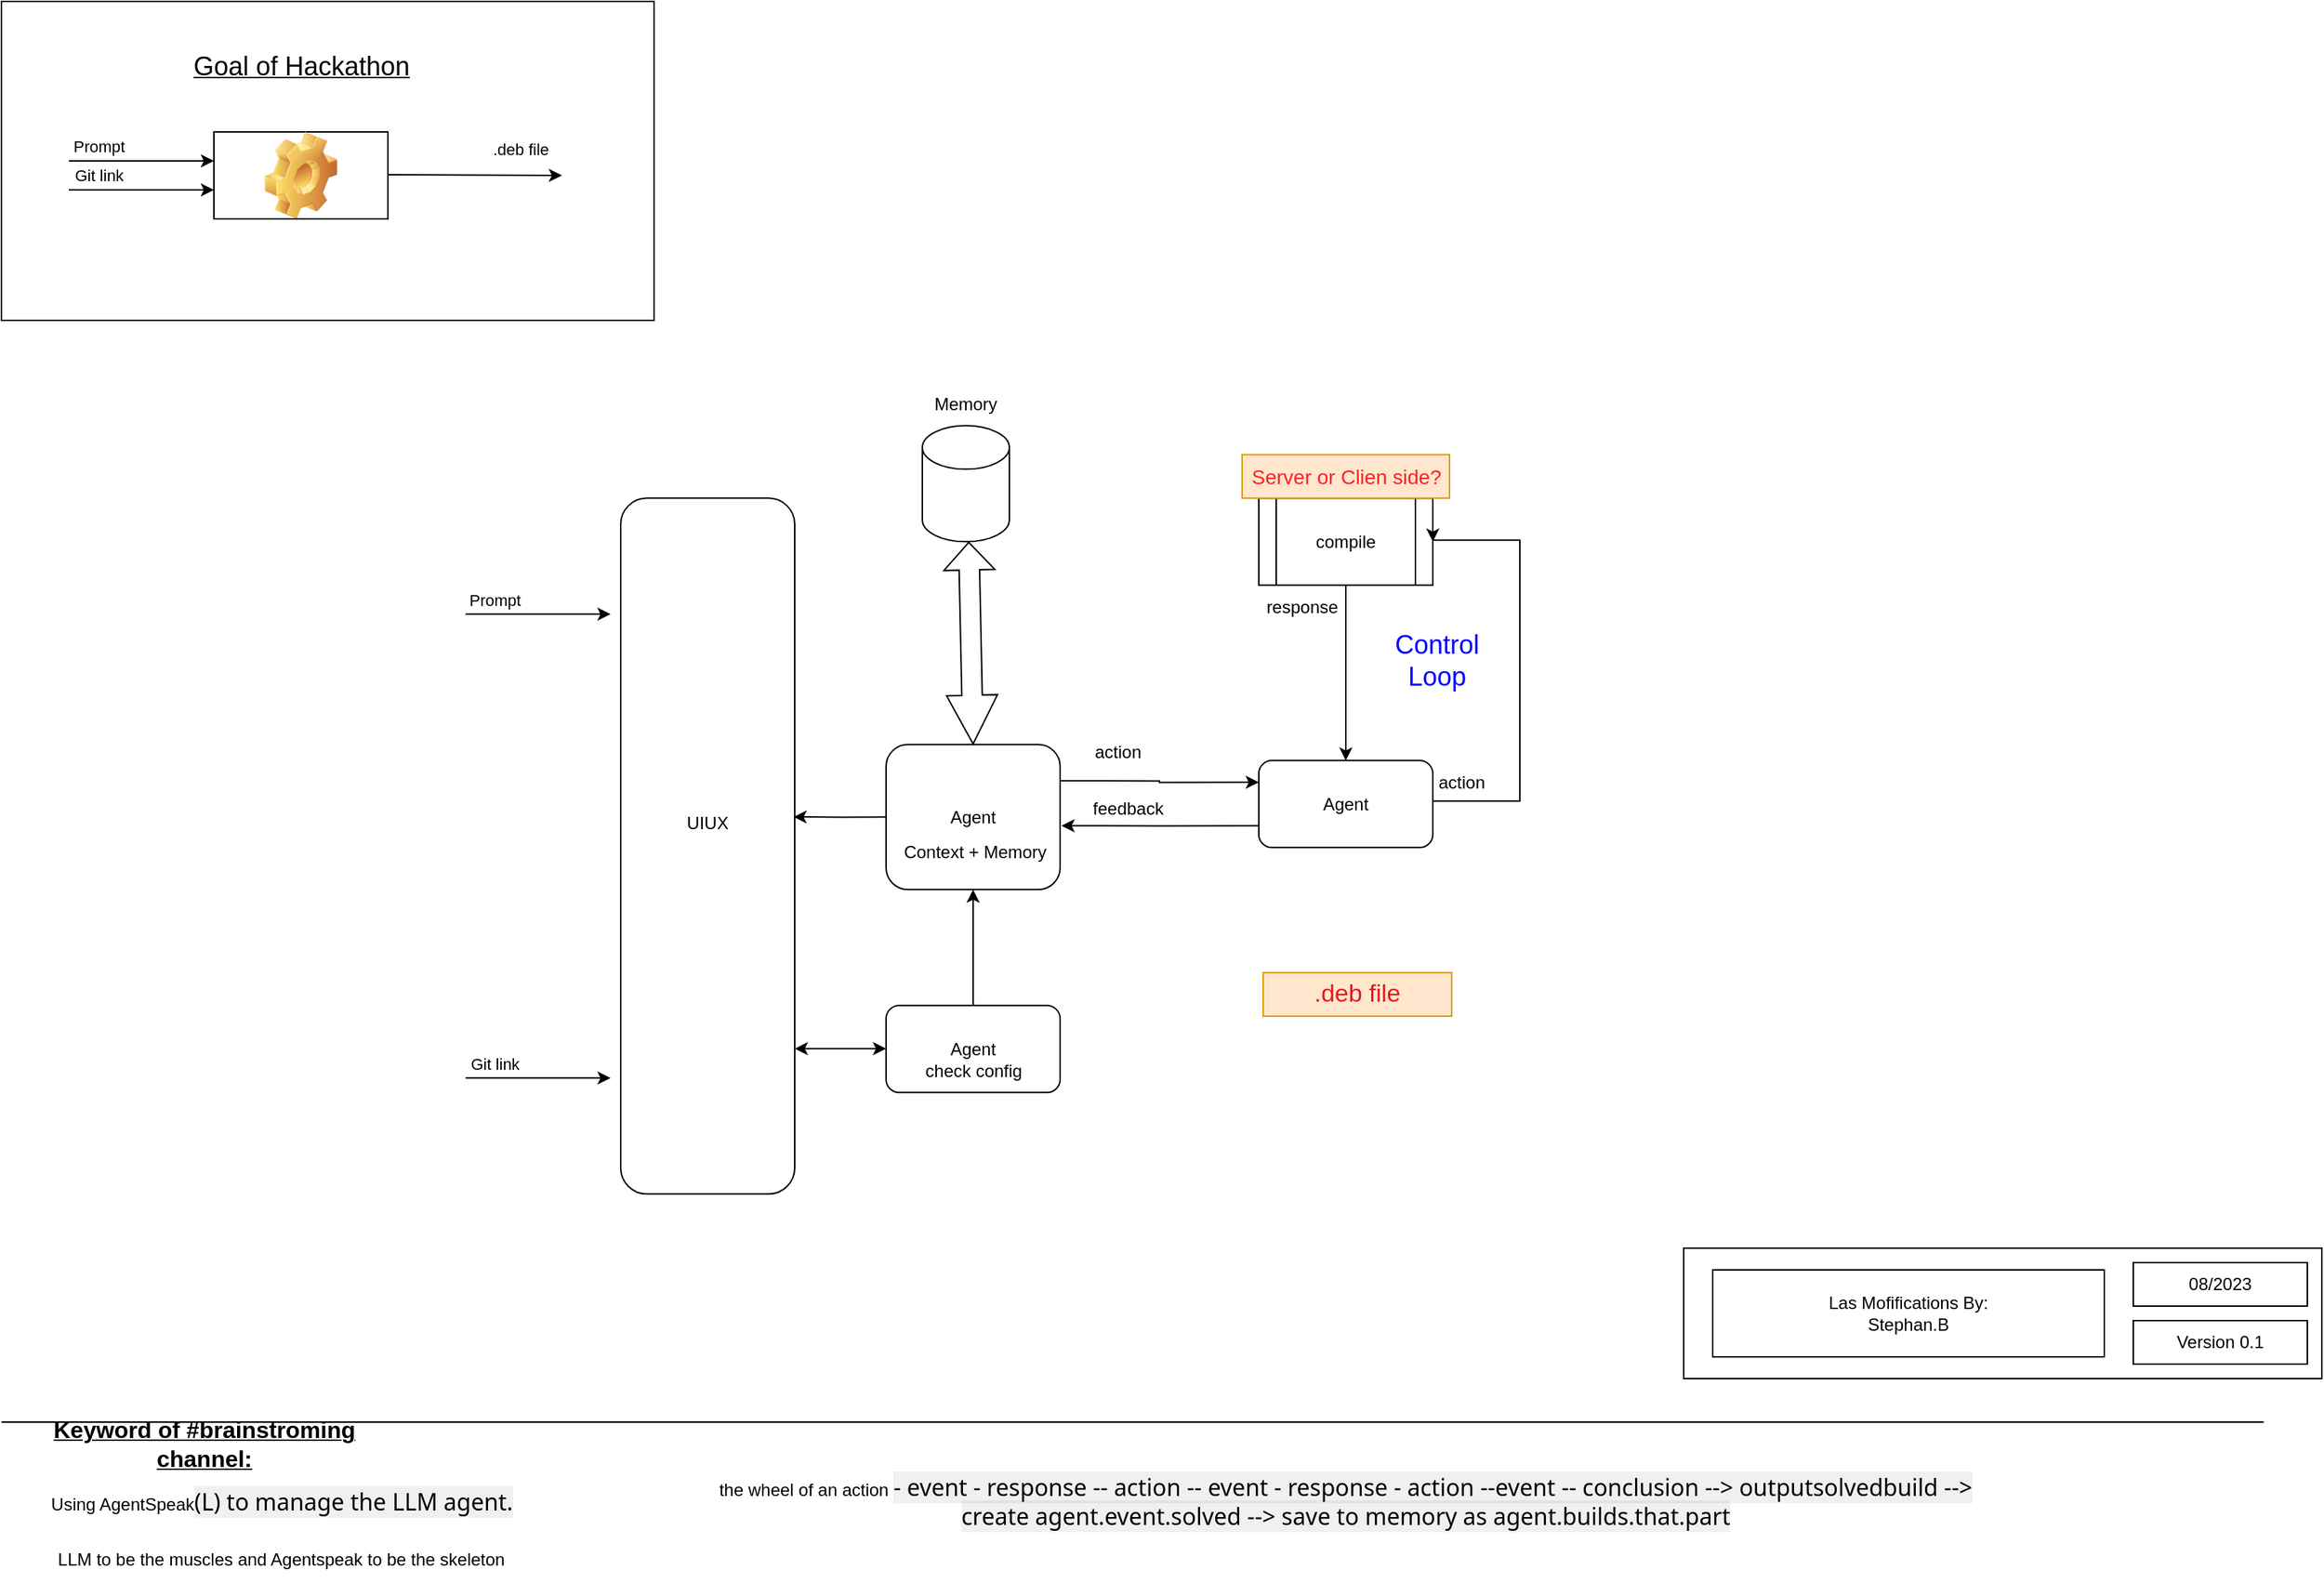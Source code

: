 <mxfile version="21.6.8" type="github">
  <diagram name="Page-1" id="c7558073-3199-34d8-9f00-42111426c3f3">
    <mxGraphModel dx="1562" dy="1538" grid="1" gridSize="10" guides="1" tooltips="1" connect="1" arrows="1" fold="1" page="1" pageScale="1" pageWidth="826" pageHeight="1169" background="none" math="0" shadow="0">
      <root>
        <mxCell id="0" />
        <mxCell id="1" parent="0" />
        <mxCell id="Ijv4X9swHwSDKoMC9AaC-178" value="" style="rounded=0;whiteSpace=wrap;html=1;" vertex="1" parent="1">
          <mxGeometry x="40" y="60" width="450" height="220" as="geometry" />
        </mxCell>
        <mxCell id="Ijv4X9swHwSDKoMC9AaC-96" value="" style="rounded=0;whiteSpace=wrap;html=1;" vertex="1" parent="1">
          <mxGeometry x="186.5" y="150" width="120" height="60" as="geometry" />
        </mxCell>
        <mxCell id="Ijv4X9swHwSDKoMC9AaC-97" value="" style="endArrow=classic;html=1;rounded=0;" edge="1" parent="1">
          <mxGeometry relative="1" as="geometry">
            <mxPoint x="306.5" y="179.5" as="sourcePoint" />
            <mxPoint x="426.5" y="180" as="targetPoint" />
          </mxGeometry>
        </mxCell>
        <mxCell id="Ijv4X9swHwSDKoMC9AaC-99" value=".deb file" style="edgeLabel;resizable=0;html=1;align=left;verticalAlign=bottom;" connectable="0" vertex="1" parent="Ijv4X9swHwSDKoMC9AaC-97">
          <mxGeometry x="-1" relative="1" as="geometry">
            <mxPoint x="70" y="-9" as="offset" />
          </mxGeometry>
        </mxCell>
        <mxCell id="Ijv4X9swHwSDKoMC9AaC-100" value="" style="endArrow=classic;html=1;rounded=0;" edge="1" parent="1">
          <mxGeometry relative="1" as="geometry">
            <mxPoint x="360" y="482.67" as="sourcePoint" />
            <mxPoint x="460" y="482.67" as="targetPoint" />
          </mxGeometry>
        </mxCell>
        <mxCell id="Ijv4X9swHwSDKoMC9AaC-104" value="&lt;div&gt;Prompt&lt;/div&gt;" style="edgeLabel;html=1;align=center;verticalAlign=middle;resizable=0;points=[];" vertex="1" connectable="0" parent="Ijv4X9swHwSDKoMC9AaC-100">
          <mxGeometry x="0.12" y="-3" relative="1" as="geometry">
            <mxPoint x="-36" y="-13" as="offset" />
          </mxGeometry>
        </mxCell>
        <mxCell id="Ijv4X9swHwSDKoMC9AaC-102" value="" style="endArrow=classic;html=1;rounded=0;" edge="1" parent="1">
          <mxGeometry relative="1" as="geometry">
            <mxPoint x="360" y="802.67" as="sourcePoint" />
            <mxPoint x="460" y="802.67" as="targetPoint" />
          </mxGeometry>
        </mxCell>
        <mxCell id="Ijv4X9swHwSDKoMC9AaC-103" value="&lt;div&gt;Git link&lt;/div&gt;" style="edgeLabel;resizable=0;html=1;align=center;verticalAlign=middle;" connectable="0" vertex="1" parent="Ijv4X9swHwSDKoMC9AaC-102">
          <mxGeometry relative="1" as="geometry">
            <mxPoint x="-30" y="-10" as="offset" />
          </mxGeometry>
        </mxCell>
        <mxCell id="Ijv4X9swHwSDKoMC9AaC-105" value="" style="shape=image;html=1;verticalLabelPosition=bottom;verticalAlign=top;imageAspect=0;image=img/clipart/Gear_128x128.png" vertex="1" parent="1">
          <mxGeometry x="221.5" y="150" width="50" height="60" as="geometry" />
        </mxCell>
        <mxCell id="Ijv4X9swHwSDKoMC9AaC-106" value="&lt;div style=&quot;font-size: 14px;&quot;&gt;&lt;font style=&quot;font-size: 18px;&quot;&gt;&lt;u&gt;Goal of Hackathon&lt;/u&gt;&lt;/font&gt;&lt;/div&gt;" style="text;html=1;strokeColor=none;fillColor=none;align=center;verticalAlign=middle;whiteSpace=wrap;rounded=0;fontSize=13;" vertex="1" parent="1">
          <mxGeometry x="161.5" y="90" width="170" height="30" as="geometry" />
        </mxCell>
        <mxCell id="Ijv4X9swHwSDKoMC9AaC-112" value="" style="endArrow=classic;html=1;rounded=0;" edge="1" parent="1">
          <mxGeometry relative="1" as="geometry">
            <mxPoint x="86.5" y="170" as="sourcePoint" />
            <mxPoint x="186.5" y="170" as="targetPoint" />
          </mxGeometry>
        </mxCell>
        <mxCell id="Ijv4X9swHwSDKoMC9AaC-113" value="&lt;div&gt;Prompt&lt;/div&gt;" style="edgeLabel;html=1;align=center;verticalAlign=middle;resizable=0;points=[];" vertex="1" connectable="0" parent="Ijv4X9swHwSDKoMC9AaC-112">
          <mxGeometry x="0.12" y="-3" relative="1" as="geometry">
            <mxPoint x="-36" y="-13" as="offset" />
          </mxGeometry>
        </mxCell>
        <mxCell id="Ijv4X9swHwSDKoMC9AaC-114" value="" style="endArrow=classic;html=1;rounded=0;" edge="1" parent="1">
          <mxGeometry relative="1" as="geometry">
            <mxPoint x="86.5" y="190" as="sourcePoint" />
            <mxPoint x="186.5" y="190" as="targetPoint" />
          </mxGeometry>
        </mxCell>
        <mxCell id="Ijv4X9swHwSDKoMC9AaC-115" value="&lt;div&gt;Git link&lt;/div&gt;" style="edgeLabel;resizable=0;html=1;align=center;verticalAlign=middle;" connectable="0" vertex="1" parent="Ijv4X9swHwSDKoMC9AaC-114">
          <mxGeometry relative="1" as="geometry">
            <mxPoint x="-30" y="-10" as="offset" />
          </mxGeometry>
        </mxCell>
        <mxCell id="Ijv4X9swHwSDKoMC9AaC-173" style="edgeStyle=orthogonalEdgeStyle;rounded=0;orthogonalLoop=1;jettySize=auto;html=1;exitX=0;exitY=0.5;exitDx=0;exitDy=0;entryX=0.993;entryY=0.458;entryDx=0;entryDy=0;entryPerimeter=0;" edge="1" parent="1" source="Ijv4X9swHwSDKoMC9AaC-117" target="Ijv4X9swHwSDKoMC9AaC-132">
          <mxGeometry relative="1" as="geometry" />
        </mxCell>
        <mxCell id="Ijv4X9swHwSDKoMC9AaC-175" style="edgeStyle=orthogonalEdgeStyle;rounded=0;orthogonalLoop=1;jettySize=auto;html=1;exitX=1;exitY=0.25;exitDx=0;exitDy=0;entryX=0;entryY=0.25;entryDx=0;entryDy=0;" edge="1" parent="1" source="Ijv4X9swHwSDKoMC9AaC-117" target="Ijv4X9swHwSDKoMC9AaC-151">
          <mxGeometry relative="1" as="geometry" />
        </mxCell>
        <mxCell id="Ijv4X9swHwSDKoMC9AaC-117" value="&lt;div&gt;Agent&lt;/div&gt;" style="rounded=1;whiteSpace=wrap;html=1;" vertex="1" parent="1">
          <mxGeometry x="650" y="572.67" width="120" height="100" as="geometry" />
        </mxCell>
        <mxCell id="Ijv4X9swHwSDKoMC9AaC-118" value="&lt;b&gt;&lt;u&gt;&lt;font style=&quot;font-size: 16px;&quot;&gt;Keyword of #brainstroming channel:&lt;/font&gt;&lt;/u&gt;&lt;/b&gt;" style="text;html=1;strokeColor=none;fillColor=none;align=center;verticalAlign=middle;whiteSpace=wrap;rounded=0;" vertex="1" parent="1">
          <mxGeometry x="40" y="1040" width="280" height="30" as="geometry" />
        </mxCell>
        <mxCell id="Ijv4X9swHwSDKoMC9AaC-119" value="" style="endArrow=none;html=1;rounded=0;" edge="1" parent="1">
          <mxGeometry width="50" height="50" relative="1" as="geometry">
            <mxPoint x="40" y="1040" as="sourcePoint" />
            <mxPoint x="1600" y="1040" as="targetPoint" />
          </mxGeometry>
        </mxCell>
        <mxCell id="Ijv4X9swHwSDKoMC9AaC-120" value="" style="rounded=0;whiteSpace=wrap;html=1;" vertex="1" parent="1">
          <mxGeometry x="1200" y="920" width="440" height="90" as="geometry" />
        </mxCell>
        <mxCell id="Ijv4X9swHwSDKoMC9AaC-121" value="Version 0.1" style="rounded=0;whiteSpace=wrap;html=1;" vertex="1" parent="1">
          <mxGeometry x="1510" y="970" width="120" height="30" as="geometry" />
        </mxCell>
        <mxCell id="Ijv4X9swHwSDKoMC9AaC-122" value="08/2023" style="rounded=0;whiteSpace=wrap;html=1;" vertex="1" parent="1">
          <mxGeometry x="1510" y="930" width="120" height="30" as="geometry" />
        </mxCell>
        <mxCell id="Ijv4X9swHwSDKoMC9AaC-123" value="&lt;div&gt;Las Mofifications By:&lt;/div&gt;&lt;div&gt;Stephan.B&lt;br&gt;&lt;/div&gt;" style="rounded=0;whiteSpace=wrap;html=1;" vertex="1" parent="1">
          <mxGeometry x="1220" y="935" width="270" height="60" as="geometry" />
        </mxCell>
        <mxCell id="Ijv4X9swHwSDKoMC9AaC-126" value="Using AgentSpeak&lt;span style=&quot;margin: 0px; padding: 0px; border: 0px; font-weight: 400; font-style: normal; font-family: &amp;quot;gg sans&amp;quot;, &amp;quot;Noto Sans&amp;quot;, &amp;quot;Helvetica Neue&amp;quot;, Helvetica, Arial, sans-serif; font-size: 16px; vertical-align: baseline; outline: 0px; font-variant-ligatures: normal; font-variant-caps: normal; letter-spacing: normal; text-align: left; text-indent: 0px; text-transform: none; word-spacing: 0px; -webkit-text-stroke-width: 0px; background-color: rgba(2, 2, 2, 0.06); text-decoration-thickness: initial; text-decoration-style: initial; text-decoration-color: initial;&quot;&gt;(L&lt;/span&gt;&lt;span style=&quot;margin: 0px; padding: 0px; border: 0px; font-weight: 400; font-style: normal; font-family: &amp;quot;gg sans&amp;quot;, &amp;quot;Noto Sans&amp;quot;, &amp;quot;Helvetica Neue&amp;quot;, Helvetica, Arial, sans-serif; font-size: 16px; vertical-align: baseline; outline: 0px; font-variant-ligatures: normal; font-variant-caps: normal; letter-spacing: normal; text-align: left; text-indent: 0px; text-transform: none; word-spacing: 0px; -webkit-text-stroke-width: 0px; background-color: rgba(2, 2, 2, 0.06); text-decoration-thickness: initial; text-decoration-style: initial; text-decoration-color: initial;&quot;&gt;) to manage the LLM agent&lt;/span&gt;&lt;span style=&quot;margin: 0px; padding: 0px; border: 0px; font-weight: 400; font-style: normal; font-family: &amp;quot;gg sans&amp;quot;, &amp;quot;Noto Sans&amp;quot;, &amp;quot;Helvetica Neue&amp;quot;, Helvetica, Arial, sans-serif; font-size: 16px; vertical-align: baseline; outline: 0px; font-variant-ligatures: normal; font-variant-caps: normal; letter-spacing: normal; text-align: left; text-indent: 0px; text-transform: none; word-spacing: 0px; -webkit-text-stroke-width: 0px; background-color: rgba(2, 2, 2, 0.06); text-decoration-thickness: initial; text-decoration-style: initial; text-decoration-color: initial;&quot;&gt;.&lt;/span&gt;" style="text;html=1;strokeColor=none;fillColor=none;align=center;verticalAlign=middle;whiteSpace=wrap;rounded=0;fontColor=default;" vertex="1" parent="1">
          <mxGeometry x="40" y="1080" width="386.5" height="30" as="geometry" />
        </mxCell>
        <mxCell id="Ijv4X9swHwSDKoMC9AaC-127" value="LLM to be the muscles and Agentspeak to be the skeleton" style="text;html=1;strokeColor=none;fillColor=none;align=center;verticalAlign=middle;whiteSpace=wrap;rounded=0;" vertex="1" parent="1">
          <mxGeometry x="53" y="1120" width="360" height="30" as="geometry" />
        </mxCell>
        <mxCell id="Ijv4X9swHwSDKoMC9AaC-128" value="the wheel of an action &lt;span style=&quot;margin: 0px; padding: 0px; border: 0px; font-weight: 400; font-style: normal; font-family: &amp;quot;gg sans&amp;quot;, &amp;quot;Noto Sans&amp;quot;, &amp;quot;Helvetica Neue&amp;quot;, Helvetica, Arial, sans-serif; font-size: 16px; vertical-align: baseline; outline: 0px; font-variant-ligatures: normal; font-variant-caps: normal; letter-spacing: normal; text-align: left; text-indent: 0px; text-transform: none; word-spacing: 0px; -webkit-text-stroke-width: 0px; background-color: rgba(2, 2, 2, 0.06); text-decoration-thickness: initial; text-decoration-style: initial; text-decoration-color: initial;&quot;&gt;- event &lt;/span&gt;&lt;span style=&quot;margin: 0px; padding: 0px; border: 0px; font-weight: 400; font-style: normal; font-family: &amp;quot;gg sans&amp;quot;, &amp;quot;Noto Sans&amp;quot;, &amp;quot;Helvetica Neue&amp;quot;, Helvetica, Arial, sans-serif; font-size: 16px; vertical-align: baseline; outline: 0px; font-variant-ligatures: normal; font-variant-caps: normal; letter-spacing: normal; text-align: left; text-indent: 0px; text-transform: none; word-spacing: 0px; -webkit-text-stroke-width: 0px; background-color: rgba(2, 2, 2, 0.06); text-decoration-thickness: initial; text-decoration-style: initial; text-decoration-color: initial;&quot;&gt;- response &lt;/span&gt;&lt;span style=&quot;margin: 0px; padding: 0px; border: 0px; font-weight: 400; font-style: normal; font-family: &amp;quot;gg sans&amp;quot;, &amp;quot;Noto Sans&amp;quot;, &amp;quot;Helvetica Neue&amp;quot;, Helvetica, Arial, sans-serif; font-size: 16px; vertical-align: baseline; outline: 0px; font-variant-ligatures: normal; font-variant-caps: normal; letter-spacing: normal; text-align: left; text-indent: 0px; text-transform: none; word-spacing: 0px; -webkit-text-stroke-width: 0px; background-color: rgba(2, 2, 2, 0.06); text-decoration-thickness: initial; text-decoration-style: initial; text-decoration-color: initial;&quot;&gt;-&lt;/span&gt;&lt;span style=&quot;margin: 0px; padding: 0px; border: 0px; font-weight: 400; font-style: normal; font-family: &amp;quot;gg sans&amp;quot;, &amp;quot;Noto Sans&amp;quot;, &amp;quot;Helvetica Neue&amp;quot;, Helvetica, Arial, sans-serif; font-size: 16px; vertical-align: baseline; outline: 0px; font-variant-ligatures: normal; font-variant-caps: normal; letter-spacing: normal; text-align: left; text-indent: 0px; text-transform: none; word-spacing: 0px; -webkit-text-stroke-width: 0px; background-color: rgba(2, 2, 2, 0.06); text-decoration-thickness: initial; text-decoration-style: initial; text-decoration-color: initial;&quot;&gt;- action &lt;/span&gt;&lt;span style=&quot;margin: 0px; padding: 0px; border: 0px; font-weight: 400; font-style: normal; font-family: &amp;quot;gg sans&amp;quot;, &amp;quot;Noto Sans&amp;quot;, &amp;quot;Helvetica Neue&amp;quot;, Helvetica, Arial, sans-serif; font-size: 16px; vertical-align: baseline; outline: 0px; font-variant-ligatures: normal; font-variant-caps: normal; letter-spacing: normal; text-align: left; text-indent: 0px; text-transform: none; word-spacing: 0px; -webkit-text-stroke-width: 0px; background-color: rgba(2, 2, 2, 0.06); text-decoration-thickness: initial; text-decoration-style: initial; text-decoration-color: initial;&quot;&gt;-&lt;/span&gt;&lt;span style=&quot;margin: 0px; padding: 0px; border: 0px; font-weight: 400; font-style: normal; font-family: &amp;quot;gg sans&amp;quot;, &amp;quot;Noto Sans&amp;quot;, &amp;quot;Helvetica Neue&amp;quot;, Helvetica, Arial, sans-serif; font-size: 16px; vertical-align: baseline; outline: 0px; font-variant-ligatures: normal; font-variant-caps: normal; letter-spacing: normal; text-align: left; text-indent: 0px; text-transform: none; word-spacing: 0px; -webkit-text-stroke-width: 0px; background-color: rgba(2, 2, 2, 0.06); text-decoration-thickness: initial; text-decoration-style: initial; text-decoration-color: initial;&quot;&gt;- event &lt;/span&gt;&lt;span style=&quot;margin: 0px; padding: 0px; border: 0px; font-weight: 400; font-style: normal; font-family: &amp;quot;gg sans&amp;quot;, &amp;quot;Noto Sans&amp;quot;, &amp;quot;Helvetica Neue&amp;quot;, Helvetica, Arial, sans-serif; font-size: 16px; vertical-align: baseline; outline: 0px; font-variant-ligatures: normal; font-variant-caps: normal; letter-spacing: normal; text-align: left; text-indent: 0px; text-transform: none; word-spacing: 0px; -webkit-text-stroke-width: 0px; background-color: rgba(2, 2, 2, 0.06); text-decoration-thickness: initial; text-decoration-style: initial; text-decoration-color: initial;&quot;&gt;- response &lt;/span&gt;&lt;span style=&quot;margin: 0px; padding: 0px; border: 0px; font-weight: 400; font-style: normal; font-family: &amp;quot;gg sans&amp;quot;, &amp;quot;Noto Sans&amp;quot;, &amp;quot;Helvetica Neue&amp;quot;, Helvetica, Arial, sans-serif; font-size: 16px; vertical-align: baseline; outline: 0px; font-variant-ligatures: normal; font-variant-caps: normal; letter-spacing: normal; text-align: left; text-indent: 0px; text-transform: none; word-spacing: 0px; -webkit-text-stroke-width: 0px; background-color: rgba(2, 2, 2, 0.06); text-decoration-thickness: initial; text-decoration-style: initial; text-decoration-color: initial;&quot;&gt;- action &lt;/span&gt;&lt;span style=&quot;margin: 0px; padding: 0px; border: 0px; font-weight: 400; font-style: normal; font-family: &amp;quot;gg sans&amp;quot;, &amp;quot;Noto Sans&amp;quot;, &amp;quot;Helvetica Neue&amp;quot;, Helvetica, Arial, sans-serif; font-size: 16px; vertical-align: baseline; outline: 0px; font-variant-ligatures: normal; font-variant-caps: normal; letter-spacing: normal; text-align: left; text-indent: 0px; text-transform: none; word-spacing: 0px; -webkit-text-stroke-width: 0px; background-color: rgba(2, 2, 2, 0.06); text-decoration-thickness: initial; text-decoration-style: initial; text-decoration-color: initial;&quot;&gt;-&lt;/span&gt;&lt;span style=&quot;margin: 0px; padding: 0px; border: 0px; font-weight: 400; font-style: normal; font-family: &amp;quot;gg sans&amp;quot;, &amp;quot;Noto Sans&amp;quot;, &amp;quot;Helvetica Neue&amp;quot;, Helvetica, Arial, sans-serif; font-size: 16px; vertical-align: baseline; outline: 0px; font-variant-ligatures: normal; font-variant-caps: normal; letter-spacing: normal; text-align: left; text-indent: 0px; text-transform: none; word-spacing: 0px; -webkit-text-stroke-width: 0px; background-color: rgba(2, 2, 2, 0.06); text-decoration-thickness: initial; text-decoration-style: initial; text-decoration-color: initial;&quot;&gt;-event &lt;/span&gt;&lt;span style=&quot;margin: 0px; padding: 0px; border: 0px; font-weight: 400; font-style: normal; font-family: &amp;quot;gg sans&amp;quot;, &amp;quot;Noto Sans&amp;quot;, &amp;quot;Helvetica Neue&amp;quot;, Helvetica, Arial, sans-serif; font-size: 16px; vertical-align: baseline; outline: 0px; font-variant-ligatures: normal; font-variant-caps: normal; letter-spacing: normal; text-align: left; text-indent: 0px; text-transform: none; word-spacing: 0px; -webkit-text-stroke-width: 0px; background-color: rgba(2, 2, 2, 0.06); text-decoration-thickness: initial; text-decoration-style: initial; text-decoration-color: initial;&quot;&gt;-&lt;/span&gt;&lt;span style=&quot;margin: 0px; padding: 0px; border: 0px; font-weight: 400; font-style: normal; font-family: &amp;quot;gg sans&amp;quot;, &amp;quot;Noto Sans&amp;quot;, &amp;quot;Helvetica Neue&amp;quot;, Helvetica, Arial, sans-serif; font-size: 16px; vertical-align: baseline; outline: 0px; font-variant-ligatures: normal; font-variant-caps: normal; letter-spacing: normal; text-align: left; text-indent: 0px; text-transform: none; word-spacing: 0px; -webkit-text-stroke-width: 0px; background-color: rgba(2, 2, 2, 0.06); text-decoration-thickness: initial; text-decoration-style: initial; text-decoration-color: initial;&quot;&gt;- conclusion &lt;/span&gt;&lt;span style=&quot;margin: 0px; padding: 0px; border: 0px; font-weight: 400; font-style: normal; font-family: &amp;quot;gg sans&amp;quot;, &amp;quot;Noto Sans&amp;quot;, &amp;quot;Helvetica Neue&amp;quot;, Helvetica, Arial, sans-serif; font-size: 16px; vertical-align: baseline; outline: 0px; font-variant-ligatures: normal; font-variant-caps: normal; letter-spacing: normal; text-align: left; text-indent: 0px; text-transform: none; word-spacing: 0px; -webkit-text-stroke-width: 0px; background-color: rgba(2, 2, 2, 0.06); text-decoration-thickness: initial; text-decoration-style: initial; text-decoration-color: initial;&quot;&gt;-&lt;/span&gt;&lt;span style=&quot;margin: 0px; padding: 0px; border: 0px; font-weight: 400; font-style: normal; font-family: &amp;quot;gg sans&amp;quot;, &amp;quot;Noto Sans&amp;quot;, &amp;quot;Helvetica Neue&amp;quot;, Helvetica, Arial, sans-serif; font-size: 16px; vertical-align: baseline; outline: 0px; font-variant-ligatures: normal; font-variant-caps: normal; letter-spacing: normal; text-align: left; text-indent: 0px; text-transform: none; word-spacing: 0px; -webkit-text-stroke-width: 0px; background-color: rgba(2, 2, 2, 0.06); text-decoration-thickness: initial; text-decoration-style: initial; text-decoration-color: initial;&quot;&gt;-&lt;/span&gt;&lt;span style=&quot;margin: 0px; padding: 0px; border: 0px; font-weight: 400; font-style: normal; font-family: &amp;quot;gg sans&amp;quot;, &amp;quot;Noto Sans&amp;quot;, &amp;quot;Helvetica Neue&amp;quot;, Helvetica, Arial, sans-serif; font-size: 16px; vertical-align: baseline; outline: 0px; font-variant-ligatures: normal; font-variant-caps: normal; letter-spacing: normal; text-align: left; text-indent: 0px; text-transform: none; word-spacing: 0px; -webkit-text-stroke-width: 0px; background-color: rgba(2, 2, 2, 0.06); text-decoration-thickness: initial; text-decoration-style: initial; text-decoration-color: initial;&quot;&gt;&amp;gt; outputsolvedbuild &lt;/span&gt;&lt;span style=&quot;margin: 0px; padding: 0px; border: 0px; font-weight: 400; font-style: normal; font-family: &amp;quot;gg sans&amp;quot;, &amp;quot;Noto Sans&amp;quot;, &amp;quot;Helvetica Neue&amp;quot;, Helvetica, Arial, sans-serif; font-size: 16px; vertical-align: baseline; outline: 0px; font-variant-ligatures: normal; font-variant-caps: normal; letter-spacing: normal; text-align: left; text-indent: 0px; text-transform: none; word-spacing: 0px; -webkit-text-stroke-width: 0px; background-color: rgba(2, 2, 2, 0.06); text-decoration-thickness: initial; text-decoration-style: initial; text-decoration-color: initial;&quot;&gt;-&lt;/span&gt;&lt;span style=&quot;margin: 0px; padding: 0px; border: 0px; font-weight: 400; font-style: normal; font-family: &amp;quot;gg sans&amp;quot;, &amp;quot;Noto Sans&amp;quot;, &amp;quot;Helvetica Neue&amp;quot;, Helvetica, Arial, sans-serif; font-size: 16px; vertical-align: baseline; outline: 0px; font-variant-ligatures: normal; font-variant-caps: normal; letter-spacing: normal; text-align: left; text-indent: 0px; text-transform: none; word-spacing: 0px; -webkit-text-stroke-width: 0px; background-color: rgba(2, 2, 2, 0.06); text-decoration-thickness: initial; text-decoration-style: initial; text-decoration-color: initial;&quot;&gt;-&lt;/span&gt;&lt;span style=&quot;margin: 0px; padding: 0px; border: 0px; font-weight: 400; font-style: normal; font-family: &amp;quot;gg sans&amp;quot;, &amp;quot;Noto Sans&amp;quot;, &amp;quot;Helvetica Neue&amp;quot;, Helvetica, Arial, sans-serif; font-size: 16px; vertical-align: baseline; outline: 0px; font-variant-ligatures: normal; font-variant-caps: normal; letter-spacing: normal; text-align: left; text-indent: 0px; text-transform: none; word-spacing: 0px; -webkit-text-stroke-width: 0px; background-color: rgba(2, 2, 2, 0.06); text-decoration-thickness: initial; text-decoration-style: initial; text-decoration-color: initial;&quot;&gt;&amp;gt; create agent&lt;/span&gt;&lt;span style=&quot;margin: 0px; padding: 0px; border: 0px; font-weight: 400; font-style: normal; font-family: &amp;quot;gg sans&amp;quot;, &amp;quot;Noto Sans&amp;quot;, &amp;quot;Helvetica Neue&amp;quot;, Helvetica, Arial, sans-serif; font-size: 16px; vertical-align: baseline; outline: 0px; font-variant-ligatures: normal; font-variant-caps: normal; letter-spacing: normal; text-align: left; text-indent: 0px; text-transform: none; word-spacing: 0px; -webkit-text-stroke-width: 0px; background-color: rgba(2, 2, 2, 0.06); text-decoration-thickness: initial; text-decoration-style: initial; text-decoration-color: initial;&quot;&gt;.event&lt;/span&gt;&lt;span style=&quot;margin: 0px; padding: 0px; border: 0px; font-weight: 400; font-style: normal; font-family: &amp;quot;gg sans&amp;quot;, &amp;quot;Noto Sans&amp;quot;, &amp;quot;Helvetica Neue&amp;quot;, Helvetica, Arial, sans-serif; font-size: 16px; vertical-align: baseline; outline: 0px; font-variant-ligatures: normal; font-variant-caps: normal; letter-spacing: normal; text-align: left; text-indent: 0px; text-transform: none; word-spacing: 0px; -webkit-text-stroke-width: 0px; background-color: rgba(2, 2, 2, 0.06); text-decoration-thickness: initial; text-decoration-style: initial; text-decoration-color: initial;&quot;&gt;.solved  &lt;/span&gt;&lt;span style=&quot;margin: 0px; padding: 0px; border: 0px; font-weight: 400; font-style: normal; font-family: &amp;quot;gg sans&amp;quot;, &amp;quot;Noto Sans&amp;quot;, &amp;quot;Helvetica Neue&amp;quot;, Helvetica, Arial, sans-serif; font-size: 16px; vertical-align: baseline; outline: 0px; font-variant-ligatures: normal; font-variant-caps: normal; letter-spacing: normal; text-align: left; text-indent: 0px; text-transform: none; word-spacing: 0px; -webkit-text-stroke-width: 0px; background-color: rgba(2, 2, 2, 0.06); text-decoration-thickness: initial; text-decoration-style: initial; text-decoration-color: initial;&quot;&gt;-&lt;/span&gt;&lt;span style=&quot;margin: 0px; padding: 0px; border: 0px; font-weight: 400; font-style: normal; font-family: &amp;quot;gg sans&amp;quot;, &amp;quot;Noto Sans&amp;quot;, &amp;quot;Helvetica Neue&amp;quot;, Helvetica, Arial, sans-serif; font-size: 16px; vertical-align: baseline; outline: 0px; font-variant-ligatures: normal; font-variant-caps: normal; letter-spacing: normal; text-align: left; text-indent: 0px; text-transform: none; word-spacing: 0px; -webkit-text-stroke-width: 0px; background-color: rgba(2, 2, 2, 0.06); text-decoration-thickness: initial; text-decoration-style: initial; text-decoration-color: initial;&quot;&gt;-&lt;/span&gt;&lt;span style=&quot;margin: 0px; padding: 0px; border: 0px; font-weight: 400; font-style: normal; font-family: &amp;quot;gg sans&amp;quot;, &amp;quot;Noto Sans&amp;quot;, &amp;quot;Helvetica Neue&amp;quot;, Helvetica, Arial, sans-serif; font-size: 16px; vertical-align: baseline; outline: 0px; font-variant-ligatures: normal; font-variant-caps: normal; letter-spacing: normal; text-align: left; text-indent: 0px; text-transform: none; word-spacing: 0px; -webkit-text-stroke-width: 0px; background-color: rgba(2, 2, 2, 0.06); text-decoration-thickness: initial; text-decoration-style: initial; text-decoration-color: initial;&quot;&gt;&amp;gt; save to memory as agent&lt;/span&gt;&lt;span style=&quot;margin: 0px; padding: 0px; border: 0px; font-weight: 400; font-style: normal; font-family: &amp;quot;gg sans&amp;quot;, &amp;quot;Noto Sans&amp;quot;, &amp;quot;Helvetica Neue&amp;quot;, Helvetica, Arial, sans-serif; font-size: 16px; vertical-align: baseline; outline: 0px; font-variant-ligatures: normal; font-variant-caps: normal; letter-spacing: normal; text-align: left; text-indent: 0px; text-transform: none; word-spacing: 0px; -webkit-text-stroke-width: 0px; background-color: rgba(2, 2, 2, 0.06); text-decoration-thickness: initial; text-decoration-style: initial; text-decoration-color: initial;&quot;&gt;.builds&lt;/span&gt;&lt;span style=&quot;margin: 0px; padding: 0px; border: 0px; font-weight: 400; font-style: normal; font-family: &amp;quot;gg sans&amp;quot;, &amp;quot;Noto Sans&amp;quot;, &amp;quot;Helvetica Neue&amp;quot;, Helvetica, Arial, sans-serif; font-size: 16px; vertical-align: baseline; outline: 0px; font-variant-ligatures: normal; font-variant-caps: normal; letter-spacing: normal; text-align: left; text-indent: 0px; text-transform: none; word-spacing: 0px; -webkit-text-stroke-width: 0px; background-color: rgba(2, 2, 2, 0.06); text-decoration-thickness: initial; text-decoration-style: initial; text-decoration-color: initial;&quot;&gt;.that&lt;/span&gt;&lt;span style=&quot;margin: 0px; padding: 0px; border: 0px; font-weight: 400; font-style: normal; font-family: &amp;quot;gg sans&amp;quot;, &amp;quot;Noto Sans&amp;quot;, &amp;quot;Helvetica Neue&amp;quot;, Helvetica, Arial, sans-serif; font-size: 16px; vertical-align: baseline; outline: 0px; font-variant-ligatures: normal; font-variant-caps: normal; letter-spacing: normal; text-align: left; text-indent: 0px; text-transform: none; word-spacing: 0px; -webkit-text-stroke-width: 0px; background-color: rgba(2, 2, 2, 0.06); text-decoration-thickness: initial; text-decoration-style: initial; text-decoration-color: initial;&quot;&gt;.part&lt;/span&gt;" style="text;html=1;strokeColor=none;fillColor=none;align=center;verticalAlign=middle;whiteSpace=wrap;rounded=0;" vertex="1" parent="1">
          <mxGeometry x="532" y="1040" width="870" height="110" as="geometry" />
        </mxCell>
        <mxCell id="Ijv4X9swHwSDKoMC9AaC-132" value="" style="rounded=1;whiteSpace=wrap;html=1;" vertex="1" parent="1">
          <mxGeometry x="467" y="402.67" width="120" height="480" as="geometry" />
        </mxCell>
        <mxCell id="Ijv4X9swHwSDKoMC9AaC-133" value="UIUX" style="text;html=1;strokeColor=none;fillColor=none;align=center;verticalAlign=middle;whiteSpace=wrap;rounded=0;" vertex="1" parent="1">
          <mxGeometry x="497" y="611.67" width="60" height="30" as="geometry" />
        </mxCell>
        <mxCell id="Ijv4X9swHwSDKoMC9AaC-134" value="" style="shape=cylinder3;whiteSpace=wrap;html=1;boundedLbl=1;backgroundOutline=1;size=15;" vertex="1" parent="1">
          <mxGeometry x="675" y="352.67" width="60" height="80" as="geometry" />
        </mxCell>
        <mxCell id="Ijv4X9swHwSDKoMC9AaC-135" value="&lt;div&gt;Memory&lt;/div&gt;" style="text;html=1;strokeColor=none;fillColor=none;align=center;verticalAlign=middle;whiteSpace=wrap;rounded=0;" vertex="1" parent="1">
          <mxGeometry x="675" y="322.67" width="60" height="30" as="geometry" />
        </mxCell>
        <mxCell id="Ijv4X9swHwSDKoMC9AaC-154" style="edgeStyle=orthogonalEdgeStyle;rounded=0;orthogonalLoop=1;jettySize=auto;html=1;entryX=0.5;entryY=0;entryDx=0;entryDy=0;" edge="1" parent="1" source="Ijv4X9swHwSDKoMC9AaC-136" target="Ijv4X9swHwSDKoMC9AaC-151">
          <mxGeometry relative="1" as="geometry" />
        </mxCell>
        <mxCell id="Ijv4X9swHwSDKoMC9AaC-136" value="compile" style="shape=process;whiteSpace=wrap;html=1;backgroundOutline=1;" vertex="1" parent="1">
          <mxGeometry x="907" y="402.67" width="120" height="60" as="geometry" />
        </mxCell>
        <mxCell id="Ijv4X9swHwSDKoMC9AaC-145" value="" style="shape=flexArrow;endArrow=classic;startArrow=classic;html=1;rounded=0;width=14.118;startSize=10.871;exitX=0.5;exitY=0;exitDx=0;exitDy=0;" edge="1" parent="1" source="Ijv4X9swHwSDKoMC9AaC-117">
          <mxGeometry width="100" height="100" relative="1" as="geometry">
            <mxPoint x="757" y="552.67" as="sourcePoint" />
            <mxPoint x="707" y="432.67" as="targetPoint" />
          </mxGeometry>
        </mxCell>
        <mxCell id="Ijv4X9swHwSDKoMC9AaC-172" style="edgeStyle=orthogonalEdgeStyle;rounded=0;orthogonalLoop=1;jettySize=auto;html=1;exitX=0.5;exitY=0;exitDx=0;exitDy=0;entryX=0.5;entryY=1;entryDx=0;entryDy=0;" edge="1" parent="1" source="Ijv4X9swHwSDKoMC9AaC-146" target="Ijv4X9swHwSDKoMC9AaC-117">
          <mxGeometry relative="1" as="geometry" />
        </mxCell>
        <mxCell id="Ijv4X9swHwSDKoMC9AaC-146" value="&lt;div&gt;Agent&lt;/div&gt;" style="rounded=1;whiteSpace=wrap;html=1;" vertex="1" parent="1">
          <mxGeometry x="650" y="752.67" width="120" height="60" as="geometry" />
        </mxCell>
        <mxCell id="Ijv4X9swHwSDKoMC9AaC-147" style="edgeStyle=orthogonalEdgeStyle;rounded=0;orthogonalLoop=1;jettySize=auto;html=1;entryX=0;entryY=0.5;entryDx=0;entryDy=0;startArrow=classic;startFill=1;" edge="1" parent="1">
          <mxGeometry relative="1" as="geometry">
            <mxPoint x="587" y="782.39" as="sourcePoint" />
            <mxPoint x="650" y="782.39" as="targetPoint" />
          </mxGeometry>
        </mxCell>
        <mxCell id="Ijv4X9swHwSDKoMC9AaC-148" value="check config" style="text;html=1;strokeColor=none;fillColor=none;align=center;verticalAlign=middle;whiteSpace=wrap;rounded=0;" vertex="1" parent="1">
          <mxGeometry x="666.5" y="782.67" width="87" height="30" as="geometry" />
        </mxCell>
        <mxCell id="Ijv4X9swHwSDKoMC9AaC-150" value="&lt;div&gt;Context + Memory&lt;br&gt;&lt;/div&gt;" style="text;html=1;strokeColor=none;fillColor=none;align=center;verticalAlign=middle;whiteSpace=wrap;rounded=0;fontColor=#000000;" vertex="1" parent="1">
          <mxGeometry x="653" y="631.67" width="117" height="30" as="geometry" />
        </mxCell>
        <mxCell id="Ijv4X9swHwSDKoMC9AaC-159" style="edgeStyle=orthogonalEdgeStyle;rounded=0;orthogonalLoop=1;jettySize=auto;html=1;exitX=1;exitY=0.5;exitDx=0;exitDy=0;entryX=1;entryY=0.5;entryDx=0;entryDy=0;" edge="1" parent="1" source="Ijv4X9swHwSDKoMC9AaC-151" target="Ijv4X9swHwSDKoMC9AaC-136">
          <mxGeometry relative="1" as="geometry">
            <Array as="points">
              <mxPoint x="1087" y="611.67" />
              <mxPoint x="1087" y="431.67" />
            </Array>
          </mxGeometry>
        </mxCell>
        <mxCell id="Ijv4X9swHwSDKoMC9AaC-176" style="edgeStyle=orthogonalEdgeStyle;rounded=0;orthogonalLoop=1;jettySize=auto;html=1;exitX=0;exitY=0.75;exitDx=0;exitDy=0;entryX=1.008;entryY=0.559;entryDx=0;entryDy=0;entryPerimeter=0;" edge="1" parent="1" source="Ijv4X9swHwSDKoMC9AaC-151" target="Ijv4X9swHwSDKoMC9AaC-117">
          <mxGeometry relative="1" as="geometry" />
        </mxCell>
        <mxCell id="Ijv4X9swHwSDKoMC9AaC-151" value="&lt;div&gt;Agent&lt;/div&gt;" style="rounded=1;whiteSpace=wrap;html=1;" vertex="1" parent="1">
          <mxGeometry x="907" y="583.67" width="120" height="60" as="geometry" />
        </mxCell>
        <mxCell id="Ijv4X9swHwSDKoMC9AaC-156" value="action" style="text;html=1;strokeColor=none;fillColor=none;align=center;verticalAlign=middle;whiteSpace=wrap;rounded=0;" vertex="1" parent="1">
          <mxGeometry x="780" y="562.67" width="60" height="30" as="geometry" />
        </mxCell>
        <mxCell id="Ijv4X9swHwSDKoMC9AaC-165" value="feedback" style="text;html=1;strokeColor=none;fillColor=none;align=center;verticalAlign=middle;whiteSpace=wrap;rounded=0;" vertex="1" parent="1">
          <mxGeometry x="787" y="601.67" width="60" height="30" as="geometry" />
        </mxCell>
        <mxCell id="Ijv4X9swHwSDKoMC9AaC-166" value="&lt;div style=&quot;font-size: 18px;&quot;&gt;Control&lt;/div&gt;&lt;div style=&quot;font-size: 18px;&quot;&gt;Loop&lt;/div&gt;" style="text;html=1;strokeColor=none;fillColor=none;align=center;verticalAlign=middle;whiteSpace=wrap;rounded=0;fontSize=18;fontColor=#0000FF;" vertex="1" parent="1">
          <mxGeometry x="1000" y="500" width="60" height="30" as="geometry" />
        </mxCell>
        <mxCell id="Ijv4X9swHwSDKoMC9AaC-167" value="action" style="text;html=1;strokeColor=none;fillColor=none;align=center;verticalAlign=middle;whiteSpace=wrap;rounded=0;" vertex="1" parent="1">
          <mxGeometry x="1017" y="583.67" width="60" height="30" as="geometry" />
        </mxCell>
        <mxCell id="Ijv4X9swHwSDKoMC9AaC-168" value="response" style="text;html=1;strokeColor=none;fillColor=none;align=center;verticalAlign=middle;whiteSpace=wrap;rounded=0;" vertex="1" parent="1">
          <mxGeometry x="907" y="462.67" width="60" height="30" as="geometry" />
        </mxCell>
        <mxCell id="Ijv4X9swHwSDKoMC9AaC-179" value="&lt;font color=&quot;#ff1f29&quot; style=&quot;font-size: 14px;&quot;&gt;Server or Clien side?&lt;/font&gt;" style="text;html=1;strokeColor=#d79b00;fillColor=#ffe6cc;align=center;verticalAlign=middle;whiteSpace=wrap;rounded=0;fontColor=#e01b24;fontSize=14;" vertex="1" parent="1">
          <mxGeometry x="895.5" y="372.67" width="143" height="30" as="geometry" />
        </mxCell>
        <mxCell id="Ijv4X9swHwSDKoMC9AaC-180" value="&lt;font color=&quot;#e01b24&quot; style=&quot;font-size: 17px;&quot;&gt;.deb file&lt;/font&gt;" style="text;html=1;strokeColor=#d79b00;fillColor=#ffe6cc;align=center;verticalAlign=middle;whiteSpace=wrap;rounded=0;" vertex="1" parent="1">
          <mxGeometry x="910" y="730" width="130" height="30" as="geometry" />
        </mxCell>
      </root>
    </mxGraphModel>
  </diagram>
</mxfile>
